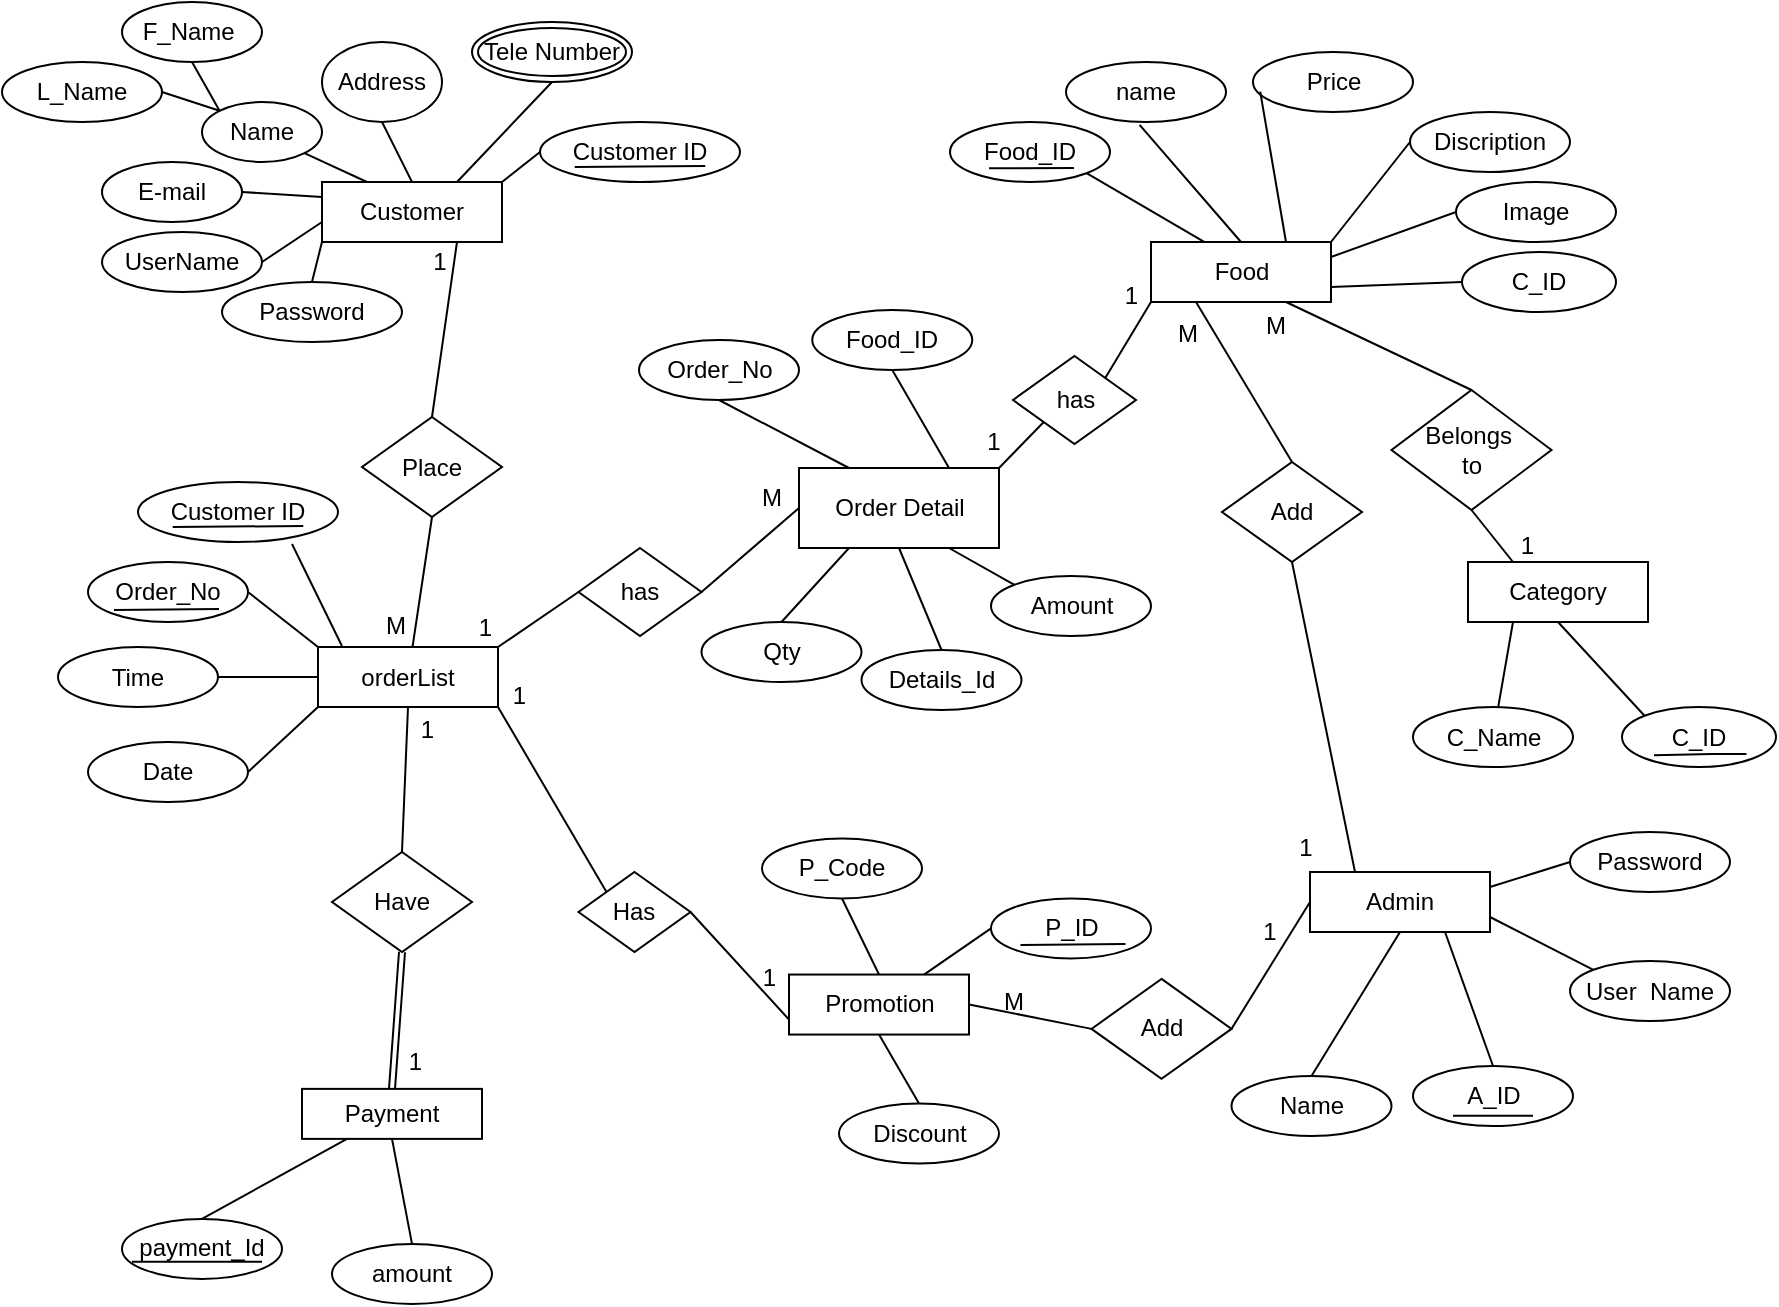 <mxfile version="17.5.0" type="device"><diagram id="ZLhoDqqUeQJkTKS0x5Rk" name="Page-1"><mxGraphModel dx="719" dy="328" grid="1" gridSize="10" guides="1" tooltips="1" connect="1" arrows="1" fold="1" page="1" pageScale="1" pageWidth="827" pageHeight="1169" math="0" shadow="0"><root><mxCell id="0"/><mxCell id="1" parent="0"/><mxCell id="eS0ACaMmGC2ROSNSHs2Z-1" value="Customer" style="rounded=0;whiteSpace=wrap;html=1;" parent="1" vertex="1"><mxGeometry x="180" y="153" width="90" height="30" as="geometry"/></mxCell><mxCell id="eS0ACaMmGC2ROSNSHs2Z-2" value="Food" style="rounded=0;whiteSpace=wrap;html=1;" parent="1" vertex="1"><mxGeometry x="594.5" y="183" width="90" height="30" as="geometry"/></mxCell><mxCell id="eS0ACaMmGC2ROSNSHs2Z-3" value="orderList" style="rounded=0;whiteSpace=wrap;html=1;" parent="1" vertex="1"><mxGeometry x="178" y="385.5" width="90" height="30" as="geometry"/></mxCell><mxCell id="eS0ACaMmGC2ROSNSHs2Z-4" value="Admin" style="rounded=0;whiteSpace=wrap;html=1;" parent="1" vertex="1"><mxGeometry x="674" y="498" width="90" height="30" as="geometry"/></mxCell><mxCell id="eS0ACaMmGC2ROSNSHs2Z-8" value="Payment" style="rounded=0;whiteSpace=wrap;html=1;" parent="1" vertex="1"><mxGeometry x="170" y="606.44" width="90" height="25" as="geometry"/></mxCell><mxCell id="eS0ACaMmGC2ROSNSHs2Z-9" value="Promotion" style="rounded=0;whiteSpace=wrap;html=1;" parent="1" vertex="1"><mxGeometry x="413.5" y="549.28" width="90" height="30" as="geometry"/></mxCell><mxCell id="eS0ACaMmGC2ROSNSHs2Z-10" value="Name" style="ellipse;whiteSpace=wrap;html=1;" parent="1" vertex="1"><mxGeometry x="120" y="113" width="60" height="30" as="geometry"/></mxCell><mxCell id="eS0ACaMmGC2ROSNSHs2Z-12" value="F_Name&amp;nbsp;" style="ellipse;whiteSpace=wrap;html=1;" parent="1" vertex="1"><mxGeometry x="80" y="63" width="70" height="30" as="geometry"/></mxCell><mxCell id="eS0ACaMmGC2ROSNSHs2Z-13" value="L_Name" style="ellipse;whiteSpace=wrap;html=1;" parent="1" vertex="1"><mxGeometry x="20" y="93" width="80" height="30" as="geometry"/></mxCell><mxCell id="eS0ACaMmGC2ROSNSHs2Z-15" value="Address" style="ellipse;whiteSpace=wrap;html=1;" parent="1" vertex="1"><mxGeometry x="180" y="83" width="60" height="40" as="geometry"/></mxCell><mxCell id="eS0ACaMmGC2ROSNSHs2Z-16" value="Customer ID" style="ellipse;whiteSpace=wrap;html=1;" parent="1" vertex="1"><mxGeometry x="289" y="123" width="100" height="30" as="geometry"/></mxCell><mxCell id="eS0ACaMmGC2ROSNSHs2Z-17" value="Password&lt;span style=&quot;color: rgba(0 , 0 , 0 , 0) ; font-family: monospace ; font-size: 0px&quot;&gt;%3CmxGraphModel%3E%3Croot%3E%3CmxCell%20id%3D%220%22%2F%3E%3CmxCell%20id%3D%221%22%20parent%3D%220%22%2F%3E%3CmxCell%20id%3D%222%22%20value%3D%22%22%20style%3D%22ellipse%3BwhiteSpace%3Dwrap%3Bhtml%3D1%3B%22%20vertex%3D%221%22%20parent%3D%221%22%3E%3CmxGeometry%20x%3D%22350%22%20y%3D%2290%22%20width%3D%22120%22%20height%3D%2280%22%20as%3D%22geometry%22%2F%3E%3C%2FmxCell%3E%3C%2Froot%3E%3C%2FmxGraphModel%3E&lt;/span&gt;&lt;span style=&quot;color: rgba(0 , 0 , 0 , 0) ; font-family: monospace ; font-size: 0px&quot;&gt;%3CmxGraphModel%3E%3Croot%3E%3CmxCell%20id%3D%220%22%2F%3E%3CmxCell%20id%3D%221%22%20parent%3D%220%22%2F%3E%3CmxCell%20id%3D%222%22%20value%3D%22%22%20style%3D%22ellipse%3BwhiteSpace%3Dwrap%3Bhtml%3D1%3B%22%20vertex%3D%221%22%20parent%3D%221%22%3E%3CmxGeometry%20x%3D%22350%22%20y%3D%2290%22%20width%3D%22120%22%20height%3D%2280%22%20as%3D%22geometry%22%2F%3E%3C%2FmxCell%3E%3C%2Froot%3E%3C%2FmxGraphModel%3E&lt;/span&gt;" style="ellipse;whiteSpace=wrap;html=1;" parent="1" vertex="1"><mxGeometry x="130" y="203" width="90" height="30" as="geometry"/></mxCell><mxCell id="eS0ACaMmGC2ROSNSHs2Z-18" value="UserName" style="ellipse;whiteSpace=wrap;html=1;" parent="1" vertex="1"><mxGeometry x="70" y="178" width="80" height="30" as="geometry"/></mxCell><mxCell id="eS0ACaMmGC2ROSNSHs2Z-19" value="E-mail" style="ellipse;whiteSpace=wrap;html=1;" parent="1" vertex="1"><mxGeometry x="70" y="143" width="70" height="30" as="geometry"/></mxCell><mxCell id="eS0ACaMmGC2ROSNSHs2Z-20" value="Order_No" style="ellipse;whiteSpace=wrap;html=1;" parent="1" vertex="1"><mxGeometry x="63" y="343" width="80" height="30" as="geometry"/></mxCell><mxCell id="eS0ACaMmGC2ROSNSHs2Z-22" value="Time" style="ellipse;whiteSpace=wrap;html=1;" parent="1" vertex="1"><mxGeometry x="48" y="385.5" width="80" height="30" as="geometry"/></mxCell><mxCell id="eS0ACaMmGC2ROSNSHs2Z-23" value="Date" style="ellipse;whiteSpace=wrap;html=1;" parent="1" vertex="1"><mxGeometry x="63" y="433" width="80" height="30" as="geometry"/></mxCell><mxCell id="eS0ACaMmGC2ROSNSHs2Z-24" value="Food_ID" style="ellipse;whiteSpace=wrap;html=1;" parent="1" vertex="1"><mxGeometry x="494" y="123" width="80" height="30" as="geometry"/></mxCell><mxCell id="eS0ACaMmGC2ROSNSHs2Z-26" value="name" style="ellipse;whiteSpace=wrap;html=1;" parent="1" vertex="1"><mxGeometry x="552" y="93" width="80" height="30" as="geometry"/></mxCell><mxCell id="eS0ACaMmGC2ROSNSHs2Z-28" value="Price" style="ellipse;whiteSpace=wrap;html=1;" parent="1" vertex="1"><mxGeometry x="645.5" y="88" width="80" height="30" as="geometry"/></mxCell><mxCell id="eS0ACaMmGC2ROSNSHs2Z-29" value="Discription" style="ellipse;whiteSpace=wrap;html=1;" parent="1" vertex="1"><mxGeometry x="724" y="118" width="80" height="30" as="geometry"/></mxCell><mxCell id="eS0ACaMmGC2ROSNSHs2Z-31" value="Category" style="rounded=0;whiteSpace=wrap;html=1;" parent="1" vertex="1"><mxGeometry x="753" y="343" width="90" height="30" as="geometry"/></mxCell><mxCell id="eS0ACaMmGC2ROSNSHs2Z-32" value="C_ID" style="ellipse;whiteSpace=wrap;html=1;" parent="1" vertex="1"><mxGeometry x="830" y="415.5" width="77" height="30" as="geometry"/></mxCell><mxCell id="eS0ACaMmGC2ROSNSHs2Z-33" value="C_Name" style="ellipse;whiteSpace=wrap;html=1;" parent="1" vertex="1"><mxGeometry x="725.5" y="415.5" width="80" height="30" as="geometry"/></mxCell><mxCell id="eS0ACaMmGC2ROSNSHs2Z-34" value="User&amp;nbsp; Name" style="ellipse;whiteSpace=wrap;html=1;" parent="1" vertex="1"><mxGeometry x="804" y="542.5" width="80" height="30" as="geometry"/></mxCell><mxCell id="eS0ACaMmGC2ROSNSHs2Z-35" value="Password" style="ellipse;whiteSpace=wrap;html=1;" parent="1" vertex="1"><mxGeometry x="804" y="478" width="80" height="30" as="geometry"/></mxCell><mxCell id="eS0ACaMmGC2ROSNSHs2Z-37" value="payment_Id" style="ellipse;whiteSpace=wrap;html=1;" parent="1" vertex="1"><mxGeometry x="80" y="671.44" width="80" height="30" as="geometry"/></mxCell><mxCell id="eS0ACaMmGC2ROSNSHs2Z-38" value="amount" style="ellipse;whiteSpace=wrap;html=1;" parent="1" vertex="1"><mxGeometry x="185" y="683.94" width="80" height="30" as="geometry"/></mxCell><mxCell id="eS0ACaMmGC2ROSNSHs2Z-40" value="" style="endArrow=none;html=1;rounded=0;entryX=0.5;entryY=1;entryDx=0;entryDy=0;exitX=0;exitY=0;exitDx=0;exitDy=0;" parent="1" source="eS0ACaMmGC2ROSNSHs2Z-10" target="eS0ACaMmGC2ROSNSHs2Z-12" edge="1"><mxGeometry width="50" height="50" relative="1" as="geometry"><mxPoint x="240" y="233" as="sourcePoint"/><mxPoint x="290" y="183" as="targetPoint"/></mxGeometry></mxCell><mxCell id="eS0ACaMmGC2ROSNSHs2Z-41" value="" style="endArrow=none;html=1;rounded=0;exitX=1;exitY=0.5;exitDx=0;exitDy=0;entryX=0;entryY=0;entryDx=0;entryDy=0;" parent="1" source="eS0ACaMmGC2ROSNSHs2Z-13" target="eS0ACaMmGC2ROSNSHs2Z-10" edge="1"><mxGeometry width="50" height="50" relative="1" as="geometry"><mxPoint x="200" y="203" as="sourcePoint"/><mxPoint x="250" y="153" as="targetPoint"/></mxGeometry></mxCell><mxCell id="eS0ACaMmGC2ROSNSHs2Z-42" value="" style="endArrow=none;html=1;rounded=0;entryX=0.5;entryY=1;entryDx=0;entryDy=0;exitX=0.5;exitY=0;exitDx=0;exitDy=0;" parent="1" source="eS0ACaMmGC2ROSNSHs2Z-1" target="eS0ACaMmGC2ROSNSHs2Z-15" edge="1"><mxGeometry width="50" height="50" relative="1" as="geometry"><mxPoint x="200" y="203" as="sourcePoint"/><mxPoint x="250" y="153" as="targetPoint"/></mxGeometry></mxCell><mxCell id="eS0ACaMmGC2ROSNSHs2Z-43" value="" style="endArrow=none;html=1;rounded=0;entryX=1;entryY=1;entryDx=0;entryDy=0;exitX=0.25;exitY=0;exitDx=0;exitDy=0;" parent="1" source="eS0ACaMmGC2ROSNSHs2Z-1" target="eS0ACaMmGC2ROSNSHs2Z-10" edge="1"><mxGeometry width="50" height="50" relative="1" as="geometry"><mxPoint x="235" y="163" as="sourcePoint"/><mxPoint x="235" y="133" as="targetPoint"/></mxGeometry></mxCell><mxCell id="eS0ACaMmGC2ROSNSHs2Z-44" value="" style="endArrow=none;html=1;rounded=0;entryX=0;entryY=0.25;entryDx=0;entryDy=0;exitX=1;exitY=0.5;exitDx=0;exitDy=0;" parent="1" source="eS0ACaMmGC2ROSNSHs2Z-19" target="eS0ACaMmGC2ROSNSHs2Z-1" edge="1"><mxGeometry width="50" height="50" relative="1" as="geometry"><mxPoint x="245" y="173" as="sourcePoint"/><mxPoint x="245" y="143" as="targetPoint"/></mxGeometry></mxCell><mxCell id="eS0ACaMmGC2ROSNSHs2Z-45" value="" style="endArrow=none;html=1;rounded=0;entryX=0;entryY=0.667;entryDx=0;entryDy=0;exitX=1;exitY=0.5;exitDx=0;exitDy=0;entryPerimeter=0;" parent="1" source="eS0ACaMmGC2ROSNSHs2Z-18" target="eS0ACaMmGC2ROSNSHs2Z-1" edge="1"><mxGeometry width="50" height="50" relative="1" as="geometry"><mxPoint x="255" y="183" as="sourcePoint"/><mxPoint x="255" y="153" as="targetPoint"/></mxGeometry></mxCell><mxCell id="eS0ACaMmGC2ROSNSHs2Z-46" value="" style="endArrow=none;html=1;rounded=0;entryX=0;entryY=1;entryDx=0;entryDy=0;exitX=0.5;exitY=0;exitDx=0;exitDy=0;" parent="1" source="eS0ACaMmGC2ROSNSHs2Z-17" target="eS0ACaMmGC2ROSNSHs2Z-1" edge="1"><mxGeometry width="50" height="50" relative="1" as="geometry"><mxPoint x="265" y="193" as="sourcePoint"/><mxPoint x="265" y="163" as="targetPoint"/></mxGeometry></mxCell><mxCell id="eS0ACaMmGC2ROSNSHs2Z-47" value="" style="endArrow=none;html=1;rounded=0;entryX=0.75;entryY=0;entryDx=0;entryDy=0;exitX=0.5;exitY=1;exitDx=0;exitDy=0;" parent="1" source="5l6eFjLituH-SfcY4c23-1" target="eS0ACaMmGC2ROSNSHs2Z-1" edge="1"><mxGeometry width="50" height="50" relative="1" as="geometry"><mxPoint x="261.467" y="118.512" as="sourcePoint"/><mxPoint x="275" y="173" as="targetPoint"/></mxGeometry></mxCell><mxCell id="eS0ACaMmGC2ROSNSHs2Z-48" value="" style="endArrow=none;html=1;rounded=0;entryX=0;entryY=0.5;entryDx=0;entryDy=0;exitX=1;exitY=0;exitDx=0;exitDy=0;" parent="1" source="eS0ACaMmGC2ROSNSHs2Z-1" target="eS0ACaMmGC2ROSNSHs2Z-16" edge="1"><mxGeometry width="50" height="50" relative="1" as="geometry"><mxPoint x="285" y="213" as="sourcePoint"/><mxPoint x="285" y="183" as="targetPoint"/></mxGeometry></mxCell><mxCell id="eS0ACaMmGC2ROSNSHs2Z-50" value="" style="endArrow=none;html=1;rounded=0;entryX=1;entryY=1;entryDx=0;entryDy=0;exitX=0.3;exitY=0.007;exitDx=0;exitDy=0;exitPerimeter=0;" parent="1" source="eS0ACaMmGC2ROSNSHs2Z-2" target="eS0ACaMmGC2ROSNSHs2Z-24" edge="1"><mxGeometry width="50" height="50" relative="1" as="geometry"><mxPoint x="603" y="233" as="sourcePoint"/><mxPoint x="653" y="183" as="targetPoint"/></mxGeometry></mxCell><mxCell id="eS0ACaMmGC2ROSNSHs2Z-51" value="" style="endArrow=none;html=1;rounded=0;entryX=0.46;entryY=1.047;entryDx=0;entryDy=0;entryPerimeter=0;exitX=0.5;exitY=0;exitDx=0;exitDy=0;" parent="1" source="eS0ACaMmGC2ROSNSHs2Z-2" target="eS0ACaMmGC2ROSNSHs2Z-26" edge="1"><mxGeometry width="50" height="50" relative="1" as="geometry"><mxPoint x="688.931" y="183" as="sourcePoint"/><mxPoint x="651.473" y="153.535" as="targetPoint"/></mxGeometry></mxCell><mxCell id="eS0ACaMmGC2ROSNSHs2Z-52" value="" style="endArrow=none;html=1;rounded=0;entryX=0.045;entryY=0.66;entryDx=0;entryDy=0;entryPerimeter=0;exitX=0.75;exitY=0;exitDx=0;exitDy=0;" parent="1" source="eS0ACaMmGC2ROSNSHs2Z-2" target="eS0ACaMmGC2ROSNSHs2Z-28" edge="1"><mxGeometry width="50" height="50" relative="1" as="geometry"><mxPoint x="698.931" y="193" as="sourcePoint"/><mxPoint x="661.473" y="163.535" as="targetPoint"/></mxGeometry></mxCell><mxCell id="eS0ACaMmGC2ROSNSHs2Z-53" value="" style="endArrow=none;html=1;rounded=0;entryX=0;entryY=0.5;entryDx=0;entryDy=0;exitX=1;exitY=0;exitDx=0;exitDy=0;" parent="1" source="eS0ACaMmGC2ROSNSHs2Z-2" target="eS0ACaMmGC2ROSNSHs2Z-29" edge="1"><mxGeometry width="50" height="50" relative="1" as="geometry"><mxPoint x="708.931" y="203" as="sourcePoint"/><mxPoint x="671.473" y="173.535" as="targetPoint"/></mxGeometry></mxCell><mxCell id="eS0ACaMmGC2ROSNSHs2Z-54" value="" style="endArrow=none;html=1;rounded=0;exitX=0.25;exitY=1;exitDx=0;exitDy=0;" parent="1" source="eS0ACaMmGC2ROSNSHs2Z-31" target="eS0ACaMmGC2ROSNSHs2Z-33" edge="1"><mxGeometry width="50" height="50" relative="1" as="geometry"><mxPoint x="670.931" y="292" as="sourcePoint"/><mxPoint x="633.473" y="262.535" as="targetPoint"/></mxGeometry></mxCell><mxCell id="eS0ACaMmGC2ROSNSHs2Z-55" value="" style="endArrow=none;html=1;rounded=0;entryX=0;entryY=0;entryDx=0;entryDy=0;exitX=0.5;exitY=1;exitDx=0;exitDy=0;" parent="1" source="eS0ACaMmGC2ROSNSHs2Z-31" target="eS0ACaMmGC2ROSNSHs2Z-32" edge="1"><mxGeometry width="50" height="50" relative="1" as="geometry"><mxPoint x="680.931" y="302" as="sourcePoint"/><mxPoint x="643.473" y="272.535" as="targetPoint"/></mxGeometry></mxCell><mxCell id="eS0ACaMmGC2ROSNSHs2Z-56" value="" style="endArrow=none;html=1;rounded=0;exitX=1;exitY=0.5;exitDx=0;exitDy=0;entryX=0;entryY=0;entryDx=0;entryDy=0;" parent="1" source="eS0ACaMmGC2ROSNSHs2Z-20" target="eS0ACaMmGC2ROSNSHs2Z-3" edge="1"><mxGeometry width="50" height="50" relative="1" as="geometry"><mxPoint x="373" y="513" as="sourcePoint"/><mxPoint x="423" y="463" as="targetPoint"/></mxGeometry></mxCell><mxCell id="eS0ACaMmGC2ROSNSHs2Z-57" value="" style="endArrow=none;html=1;rounded=0;exitX=1;exitY=0.5;exitDx=0;exitDy=0;entryX=0;entryY=0.5;entryDx=0;entryDy=0;" parent="1" source="eS0ACaMmGC2ROSNSHs2Z-22" target="eS0ACaMmGC2ROSNSHs2Z-3" edge="1"><mxGeometry width="50" height="50" relative="1" as="geometry"><mxPoint x="373" y="513" as="sourcePoint"/><mxPoint x="423" y="463" as="targetPoint"/></mxGeometry></mxCell><mxCell id="eS0ACaMmGC2ROSNSHs2Z-59" value="" style="endArrow=none;html=1;rounded=0;exitX=1;exitY=0.5;exitDx=0;exitDy=0;entryX=0;entryY=1;entryDx=0;entryDy=0;" parent="1" source="eS0ACaMmGC2ROSNSHs2Z-23" target="eS0ACaMmGC2ROSNSHs2Z-3" edge="1"><mxGeometry width="50" height="50" relative="1" as="geometry"><mxPoint x="373" y="513" as="sourcePoint"/><mxPoint x="423" y="463" as="targetPoint"/></mxGeometry></mxCell><mxCell id="eS0ACaMmGC2ROSNSHs2Z-60" value="" style="endArrow=none;html=1;rounded=0;entryX=1;entryY=0.75;entryDx=0;entryDy=0;exitX=0;exitY=0;exitDx=0;exitDy=0;" parent="1" source="eS0ACaMmGC2ROSNSHs2Z-34" target="eS0ACaMmGC2ROSNSHs2Z-4" edge="1"><mxGeometry width="50" height="50" relative="1" as="geometry"><mxPoint x="554" y="579" as="sourcePoint"/><mxPoint x="604" y="529" as="targetPoint"/></mxGeometry></mxCell><mxCell id="eS0ACaMmGC2ROSNSHs2Z-61" value="" style="endArrow=none;html=1;rounded=0;entryX=1;entryY=0.25;entryDx=0;entryDy=0;exitX=0;exitY=0.5;exitDx=0;exitDy=0;" parent="1" source="eS0ACaMmGC2ROSNSHs2Z-35" target="eS0ACaMmGC2ROSNSHs2Z-4" edge="1"><mxGeometry width="50" height="50" relative="1" as="geometry"><mxPoint x="554" y="579" as="sourcePoint"/><mxPoint x="604" y="529" as="targetPoint"/></mxGeometry></mxCell><mxCell id="eS0ACaMmGC2ROSNSHs2Z-65" value="" style="endArrow=none;html=1;rounded=0;exitX=0.5;exitY=0;exitDx=0;exitDy=0;entryX=0.25;entryY=1;entryDx=0;entryDy=0;" parent="1" source="eS0ACaMmGC2ROSNSHs2Z-37" target="eS0ACaMmGC2ROSNSHs2Z-8" edge="1"><mxGeometry width="50" height="50" relative="1" as="geometry"><mxPoint x="400" y="603.94" as="sourcePoint"/><mxPoint x="450" y="553.94" as="targetPoint"/></mxGeometry></mxCell><mxCell id="eS0ACaMmGC2ROSNSHs2Z-66" value="" style="endArrow=none;html=1;rounded=0;exitX=0.5;exitY=0;exitDx=0;exitDy=0;entryX=0.5;entryY=1;entryDx=0;entryDy=0;" parent="1" source="eS0ACaMmGC2ROSNSHs2Z-38" target="eS0ACaMmGC2ROSNSHs2Z-8" edge="1"><mxGeometry width="50" height="50" relative="1" as="geometry"><mxPoint x="400" y="603.94" as="sourcePoint"/><mxPoint x="450" y="553.94" as="targetPoint"/></mxGeometry></mxCell><mxCell id="eS0ACaMmGC2ROSNSHs2Z-69" value="Place" style="rhombus;whiteSpace=wrap;html=1;" parent="1" vertex="1"><mxGeometry x="200" y="270.5" width="70" height="50" as="geometry"/></mxCell><mxCell id="eS0ACaMmGC2ROSNSHs2Z-70" value="Have" style="rhombus;whiteSpace=wrap;html=1;" parent="1" vertex="1"><mxGeometry x="185" y="488" width="70" height="50" as="geometry"/></mxCell><mxCell id="eS0ACaMmGC2ROSNSHs2Z-73" value="" style="endArrow=none;html=1;rounded=0;entryX=0.75;entryY=1;entryDx=0;entryDy=0;exitX=0.5;exitY=0;exitDx=0;exitDy=0;" parent="1" source="eS0ACaMmGC2ROSNSHs2Z-69" target="eS0ACaMmGC2ROSNSHs2Z-1" edge="1"><mxGeometry width="50" height="50" relative="1" as="geometry"><mxPoint x="343" y="423" as="sourcePoint"/><mxPoint x="393" y="373" as="targetPoint"/></mxGeometry></mxCell><mxCell id="eS0ACaMmGC2ROSNSHs2Z-74" value="" style="endArrow=none;html=1;rounded=0;entryX=0.5;entryY=1;entryDx=0;entryDy=0;" parent="1" source="eS0ACaMmGC2ROSNSHs2Z-3" target="eS0ACaMmGC2ROSNSHs2Z-69" edge="1"><mxGeometry width="50" height="50" relative="1" as="geometry"><mxPoint x="303" y="473" as="sourcePoint"/><mxPoint x="353" y="423" as="targetPoint"/></mxGeometry></mxCell><mxCell id="eS0ACaMmGC2ROSNSHs2Z-76" value="" style="endArrow=none;html=1;rounded=0;entryX=0.5;entryY=1;entryDx=0;entryDy=0;exitX=0.5;exitY=0;exitDx=0;exitDy=0;" parent="1" source="eS0ACaMmGC2ROSNSHs2Z-70" target="eS0ACaMmGC2ROSNSHs2Z-3" edge="1"><mxGeometry width="50" height="50" relative="1" as="geometry"><mxPoint x="348" y="523" as="sourcePoint"/><mxPoint x="253" y="623" as="targetPoint"/></mxGeometry></mxCell><mxCell id="eS0ACaMmGC2ROSNSHs2Z-78" value="has" style="rhombus;whiteSpace=wrap;html=1;" parent="1" vertex="1"><mxGeometry x="525.5" y="240" width="61.5" height="44" as="geometry"/></mxCell><mxCell id="eS0ACaMmGC2ROSNSHs2Z-79" value="" style="endArrow=none;html=1;rounded=0;entryX=0;entryY=0.5;entryDx=0;entryDy=0;exitX=1;exitY=0;exitDx=0;exitDy=0;" parent="1" source="eS0ACaMmGC2ROSNSHs2Z-3" target="w3Gd0XIcOe078tEpP2IS-7" edge="1"><mxGeometry width="50" height="50" relative="1" as="geometry"><mxPoint x="343" y="413" as="sourcePoint"/><mxPoint x="393" y="363" as="targetPoint"/></mxGeometry></mxCell><mxCell id="eS0ACaMmGC2ROSNSHs2Z-80" value="" style="endArrow=none;html=1;rounded=0;entryX=0;entryY=1;entryDx=0;entryDy=0;exitX=1;exitY=0;exitDx=0;exitDy=0;" parent="1" source="eS0ACaMmGC2ROSNSHs2Z-78" target="eS0ACaMmGC2ROSNSHs2Z-2" edge="1"><mxGeometry width="50" height="50" relative="1" as="geometry"><mxPoint x="343" y="413" as="sourcePoint"/><mxPoint x="393" y="363" as="targetPoint"/></mxGeometry></mxCell><mxCell id="eS0ACaMmGC2ROSNSHs2Z-81" value="Qty" style="ellipse;whiteSpace=wrap;html=1;" parent="1" vertex="1"><mxGeometry x="369.75" y="373" width="80" height="30" as="geometry"/></mxCell><mxCell id="eS0ACaMmGC2ROSNSHs2Z-82" value="Amount" style="ellipse;whiteSpace=wrap;html=1;" parent="1" vertex="1"><mxGeometry x="514.5" y="350" width="80" height="30" as="geometry"/></mxCell><mxCell id="eS0ACaMmGC2ROSNSHs2Z-83" value="" style="endArrow=none;html=1;rounded=0;entryX=0.25;entryY=1;entryDx=0;entryDy=0;exitX=0.5;exitY=0;exitDx=0;exitDy=0;" parent="1" source="eS0ACaMmGC2ROSNSHs2Z-81" target="w3Gd0XIcOe078tEpP2IS-24" edge="1"><mxGeometry width="50" height="50" relative="1" as="geometry"><mxPoint x="313" y="420.5" as="sourcePoint"/><mxPoint x="363" y="370.5" as="targetPoint"/></mxGeometry></mxCell><mxCell id="eS0ACaMmGC2ROSNSHs2Z-84" value="" style="endArrow=none;html=1;rounded=0;entryX=0.75;entryY=1;entryDx=0;entryDy=0;exitX=0;exitY=0;exitDx=0;exitDy=0;" parent="1" source="eS0ACaMmGC2ROSNSHs2Z-82" target="w3Gd0XIcOe078tEpP2IS-24" edge="1"><mxGeometry width="50" height="50" relative="1" as="geometry"><mxPoint x="313" y="420.5" as="sourcePoint"/><mxPoint x="363" y="370.5" as="targetPoint"/></mxGeometry></mxCell><mxCell id="eS0ACaMmGC2ROSNSHs2Z-85" style="edgeStyle=orthogonalEdgeStyle;rounded=0;orthogonalLoop=1;jettySize=auto;html=1;exitX=0.5;exitY=1;exitDx=0;exitDy=0;endArrow=none;endFill=0;" parent="1" source="eS0ACaMmGC2ROSNSHs2Z-32" target="eS0ACaMmGC2ROSNSHs2Z-32" edge="1"><mxGeometry relative="1" as="geometry"/></mxCell><mxCell id="eS0ACaMmGC2ROSNSHs2Z-87" value="Add" style="rhombus;whiteSpace=wrap;html=1;" parent="1" vertex="1"><mxGeometry x="630" y="293" width="70" height="50" as="geometry"/></mxCell><mxCell id="eS0ACaMmGC2ROSNSHs2Z-88" value="" style="endArrow=none;html=1;rounded=0;entryX=0.5;entryY=1;entryDx=0;entryDy=0;exitX=0.25;exitY=0;exitDx=0;exitDy=0;" parent="1" source="eS0ACaMmGC2ROSNSHs2Z-4" target="eS0ACaMmGC2ROSNSHs2Z-87" edge="1"><mxGeometry width="50" height="50" relative="1" as="geometry"><mxPoint x="633" y="413" as="sourcePoint"/><mxPoint x="683" y="363" as="targetPoint"/></mxGeometry></mxCell><mxCell id="eS0ACaMmGC2ROSNSHs2Z-90" value="" style="endArrow=none;html=1;rounded=0;entryX=0.25;entryY=1;entryDx=0;entryDy=0;exitX=0.5;exitY=0;exitDx=0;exitDy=0;" parent="1" source="eS0ACaMmGC2ROSNSHs2Z-87" target="eS0ACaMmGC2ROSNSHs2Z-2" edge="1"><mxGeometry width="50" height="50" relative="1" as="geometry"><mxPoint x="623" y="273" as="sourcePoint"/><mxPoint x="683" y="363" as="targetPoint"/></mxGeometry></mxCell><mxCell id="eS0ACaMmGC2ROSNSHs2Z-92" value="Belongs&amp;nbsp;&lt;br&gt;to" style="rhombus;whiteSpace=wrap;html=1;" parent="1" vertex="1"><mxGeometry x="714.75" y="257" width="80" height="60" as="geometry"/></mxCell><mxCell id="eS0ACaMmGC2ROSNSHs2Z-96" value="" style="endArrow=none;html=1;rounded=0;exitX=0.5;exitY=0;exitDx=0;exitDy=0;entryX=0.75;entryY=1;entryDx=0;entryDy=0;" parent="1" source="eS0ACaMmGC2ROSNSHs2Z-92" target="eS0ACaMmGC2ROSNSHs2Z-2" edge="1"><mxGeometry relative="1" as="geometry"><mxPoint x="583" y="383" as="sourcePoint"/><mxPoint x="643" y="263" as="targetPoint"/></mxGeometry></mxCell><mxCell id="eS0ACaMmGC2ROSNSHs2Z-97" value="M" style="resizable=0;html=1;align=right;verticalAlign=bottom;" parent="eS0ACaMmGC2ROSNSHs2Z-96" connectable="0" vertex="1"><mxGeometry x="1" relative="1" as="geometry"><mxPoint y="20" as="offset"/></mxGeometry></mxCell><mxCell id="eS0ACaMmGC2ROSNSHs2Z-100" value="" style="endArrow=none;html=1;rounded=0;entryX=0.25;entryY=0;entryDx=0;entryDy=0;exitX=0.5;exitY=1;exitDx=0;exitDy=0;" parent="1" source="eS0ACaMmGC2ROSNSHs2Z-92" target="eS0ACaMmGC2ROSNSHs2Z-31" edge="1"><mxGeometry relative="1" as="geometry"><mxPoint x="773" y="381" as="sourcePoint"/><mxPoint x="623" y="432" as="targetPoint"/></mxGeometry></mxCell><mxCell id="eS0ACaMmGC2ROSNSHs2Z-101" value="1" style="resizable=0;html=1;align=right;verticalAlign=bottom;" parent="eS0ACaMmGC2ROSNSHs2Z-100" connectable="0" vertex="1"><mxGeometry x="1" relative="1" as="geometry"><mxPoint x="11" as="offset"/></mxGeometry></mxCell><mxCell id="eS0ACaMmGC2ROSNSHs2Z-104" value="1" style="text;html=1;strokeColor=none;fillColor=none;align=center;verticalAlign=middle;whiteSpace=wrap;rounded=0;" parent="1" vertex="1"><mxGeometry x="662" y="473.5" width="20" height="24.5" as="geometry"/></mxCell><mxCell id="eS0ACaMmGC2ROSNSHs2Z-106" value="M" style="resizable=0;html=1;align=right;verticalAlign=bottom;" parent="1" connectable="0" vertex="1"><mxGeometry x="584.995" y="247.003" as="geometry"><mxPoint x="34" y="-10" as="offset"/></mxGeometry></mxCell><mxCell id="eS0ACaMmGC2ROSNSHs2Z-112" value="1" style="resizable=0;html=1;align=right;verticalAlign=bottom;" parent="1" connectable="0" vertex="1"><mxGeometry x="551.995" y="217.003" as="geometry"><mxPoint x="37" y="1" as="offset"/></mxGeometry></mxCell><mxCell id="eS0ACaMmGC2ROSNSHs2Z-113" value="1" style="text;html=1;strokeColor=none;fillColor=none;align=center;verticalAlign=middle;whiteSpace=wrap;rounded=0;" parent="1" vertex="1"><mxGeometry x="229" y="188" width="20" height="10" as="geometry"/></mxCell><mxCell id="eS0ACaMmGC2ROSNSHs2Z-114" value="Add" style="rhombus;whiteSpace=wrap;html=1;" parent="1" vertex="1"><mxGeometry x="564.75" y="551.44" width="70" height="50" as="geometry"/></mxCell><mxCell id="eS0ACaMmGC2ROSNSHs2Z-115" value="" style="endArrow=none;html=1;rounded=0;entryX=1;entryY=0.5;entryDx=0;entryDy=0;exitX=0;exitY=0.5;exitDx=0;exitDy=0;" parent="1" source="eS0ACaMmGC2ROSNSHs2Z-4" target="eS0ACaMmGC2ROSNSHs2Z-114" edge="1"><mxGeometry width="50" height="50" relative="1" as="geometry"><mxPoint x="636.5" y="525" as="sourcePoint"/><mxPoint x="631" y="566.06" as="targetPoint"/></mxGeometry></mxCell><mxCell id="eS0ACaMmGC2ROSNSHs2Z-116" value="" style="endArrow=none;html=1;rounded=0;entryX=1;entryY=0.5;entryDx=0;entryDy=0;exitX=0;exitY=0.5;exitDx=0;exitDy=0;" parent="1" source="eS0ACaMmGC2ROSNSHs2Z-114" target="eS0ACaMmGC2ROSNSHs2Z-9" edge="1"><mxGeometry width="50" height="50" relative="1" as="geometry"><mxPoint x="571.5" y="607.72" as="sourcePoint"/><mxPoint x="611" y="333.78" as="targetPoint"/></mxGeometry></mxCell><mxCell id="eS0ACaMmGC2ROSNSHs2Z-117" value="1" style="text;html=1;strokeColor=none;fillColor=none;align=center;verticalAlign=middle;whiteSpace=wrap;rounded=0;" parent="1" vertex="1"><mxGeometry x="644" y="522.5" width="20" height="10" as="geometry"/></mxCell><mxCell id="eS0ACaMmGC2ROSNSHs2Z-118" value="" style="resizable=0;html=1;align=right;verticalAlign=bottom;" parent="1" connectable="0" vertex="1"><mxGeometry x="598.995" y="253.003" as="geometry"><mxPoint x="-111" y="294" as="offset"/></mxGeometry></mxCell><mxCell id="eS0ACaMmGC2ROSNSHs2Z-122" value="&lt;div style=&quot;text-align: center&quot;&gt;&lt;span&gt;&lt;font face=&quot;helvetica&quot;&gt;M&lt;/font&gt;&lt;/span&gt;&lt;/div&gt;" style="text;whiteSpace=wrap;html=1;" parent="1" vertex="1"><mxGeometry x="518.5" y="549.28" width="30" height="30" as="geometry"/></mxCell><mxCell id="eS0ACaMmGC2ROSNSHs2Z-123" value="Has" style="rhombus;whiteSpace=wrap;html=1;" parent="1" vertex="1"><mxGeometry x="308.25" y="498" width="56" height="40" as="geometry"/></mxCell><mxCell id="eS0ACaMmGC2ROSNSHs2Z-124" value="" style="endArrow=none;html=1;rounded=0;entryX=1;entryY=1;entryDx=0;entryDy=0;exitX=0;exitY=0;exitDx=0;exitDy=0;" parent="1" source="eS0ACaMmGC2ROSNSHs2Z-123" target="eS0ACaMmGC2ROSNSHs2Z-3" edge="1"><mxGeometry relative="1" as="geometry"><mxPoint x="337" y="588.44" as="sourcePoint"/><mxPoint x="510" y="451.44" as="targetPoint"/></mxGeometry></mxCell><mxCell id="eS0ACaMmGC2ROSNSHs2Z-125" value="1" style="resizable=0;html=1;align=right;verticalAlign=bottom;" parent="eS0ACaMmGC2ROSNSHs2Z-124" connectable="0" vertex="1"><mxGeometry x="1" relative="1" as="geometry"><mxPoint x="14" y="3" as="offset"/></mxGeometry></mxCell><mxCell id="eS0ACaMmGC2ROSNSHs2Z-126" value="" style="endArrow=none;html=1;rounded=0;exitX=1;exitY=0.5;exitDx=0;exitDy=0;entryX=0;entryY=0.75;entryDx=0;entryDy=0;" parent="1" source="eS0ACaMmGC2ROSNSHs2Z-123" target="eS0ACaMmGC2ROSNSHs2Z-9" edge="1"><mxGeometry relative="1" as="geometry"><mxPoint x="365.5" y="599.28" as="sourcePoint"/><mxPoint x="420.5" y="622.72" as="targetPoint"/></mxGeometry></mxCell><mxCell id="eS0ACaMmGC2ROSNSHs2Z-127" value="1" style="resizable=0;html=1;align=right;verticalAlign=bottom;" parent="eS0ACaMmGC2ROSNSHs2Z-126" connectable="0" vertex="1"><mxGeometry x="1" relative="1" as="geometry"><mxPoint x="-6" y="-12" as="offset"/></mxGeometry></mxCell><mxCell id="eS0ACaMmGC2ROSNSHs2Z-129" value="1" style="resizable=0;html=1;align=right;verticalAlign=bottom;" parent="1" connectable="0" vertex="1"><mxGeometry x="300.004" y="425.442" as="geometry"><mxPoint x="-64" y="10" as="offset"/></mxGeometry></mxCell><mxCell id="eS0ACaMmGC2ROSNSHs2Z-130" value="1" style="resizable=0;html=1;align=right;verticalAlign=bottom;" parent="1" connectable="0" vertex="1"><mxGeometry x="230.004" y="601.442" as="geometry"/></mxCell><mxCell id="eS0ACaMmGC2ROSNSHs2Z-134" value="" style="endArrow=none;html=1;rounded=0;" parent="1" edge="1"><mxGeometry relative="1" as="geometry"><mxPoint x="85" y="692.91" as="sourcePoint"/><mxPoint x="150" y="692.91" as="targetPoint"/></mxGeometry></mxCell><mxCell id="eS0ACaMmGC2ROSNSHs2Z-135" value="" style="endArrow=none;html=1;rounded=0;" parent="1" edge="1"><mxGeometry relative="1" as="geometry"><mxPoint x="76" y="367" as="sourcePoint"/><mxPoint x="128.5" y="366.5" as="targetPoint"/></mxGeometry></mxCell><mxCell id="eS0ACaMmGC2ROSNSHs2Z-136" value="" style="endArrow=none;html=1;rounded=0;" parent="1" edge="1"><mxGeometry relative="1" as="geometry"><mxPoint x="306.37" y="145.5" as="sourcePoint"/><mxPoint x="371.62" y="145" as="targetPoint"/></mxGeometry></mxCell><mxCell id="eS0ACaMmGC2ROSNSHs2Z-137" value="" style="endArrow=none;html=1;rounded=0;" parent="1" edge="1"><mxGeometry relative="1" as="geometry"><mxPoint x="751" y="619.45" as="sourcePoint"/><mxPoint x="788" y="618.5" as="targetPoint"/></mxGeometry></mxCell><mxCell id="eS0ACaMmGC2ROSNSHs2Z-138" value="" style="endArrow=none;html=1;rounded=0;" parent="1" edge="1"><mxGeometry relative="1" as="geometry"><mxPoint x="846" y="439.66" as="sourcePoint"/><mxPoint x="892.25" y="439" as="targetPoint"/><Array as="points"><mxPoint x="875.25" y="439"/></Array></mxGeometry></mxCell><mxCell id="eS0ACaMmGC2ROSNSHs2Z-141" value="" style="endArrow=none;html=1;rounded=0;" parent="1" edge="1"><mxGeometry relative="1" as="geometry"><mxPoint x="513.5" y="146.16" as="sourcePoint"/><mxPoint x="556" y="146" as="targetPoint"/></mxGeometry></mxCell><mxCell id="eS0ACaMmGC2ROSNSHs2Z-142" value="P_Code" style="ellipse;whiteSpace=wrap;html=1;align=center;" parent="1" vertex="1"><mxGeometry x="400" y="481.22" width="80" height="30" as="geometry"/></mxCell><mxCell id="eS0ACaMmGC2ROSNSHs2Z-143" value="P_ID" style="ellipse;whiteSpace=wrap;html=1;align=center;" parent="1" vertex="1"><mxGeometry x="514.5" y="511.22" width="80" height="30" as="geometry"/></mxCell><mxCell id="eS0ACaMmGC2ROSNSHs2Z-145" value="" style="endArrow=none;html=1;rounded=0;" parent="1" edge="1"><mxGeometry relative="1" as="geometry"><mxPoint x="529.25" y="534.44" as="sourcePoint"/><mxPoint x="581.75" y="533.94" as="targetPoint"/></mxGeometry></mxCell><mxCell id="eS0ACaMmGC2ROSNSHs2Z-146" value="" style="endArrow=none;html=1;rounded=0;exitX=0.5;exitY=1;exitDx=0;exitDy=0;entryX=0.5;entryY=0;entryDx=0;entryDy=0;" parent="1" source="eS0ACaMmGC2ROSNSHs2Z-142" target="eS0ACaMmGC2ROSNSHs2Z-9" edge="1"><mxGeometry relative="1" as="geometry"><mxPoint x="348.5" y="613.78" as="sourcePoint"/><mxPoint x="508.5" y="613.78" as="targetPoint"/></mxGeometry></mxCell><mxCell id="eS0ACaMmGC2ROSNSHs2Z-147" value="" style="endArrow=none;html=1;rounded=0;entryX=0;entryY=0.5;entryDx=0;entryDy=0;exitX=0.75;exitY=0;exitDx=0;exitDy=0;" parent="1" source="eS0ACaMmGC2ROSNSHs2Z-9" target="eS0ACaMmGC2ROSNSHs2Z-143" edge="1"><mxGeometry relative="1" as="geometry"><mxPoint x="348.5" y="613.78" as="sourcePoint"/><mxPoint x="508.5" y="613.78" as="targetPoint"/></mxGeometry></mxCell><mxCell id="5l6eFjLituH-SfcY4c23-1" value="Tele Number" style="ellipse;shape=doubleEllipse;margin=3;whiteSpace=wrap;html=1;align=center;" parent="1" vertex="1"><mxGeometry x="255" y="73" width="80" height="30" as="geometry"/></mxCell><mxCell id="5l6eFjLituH-SfcY4c23-2" value="A_ID" style="ellipse;whiteSpace=wrap;html=1;" parent="1" vertex="1"><mxGeometry x="725.5" y="595" width="80" height="30" as="geometry"/></mxCell><mxCell id="5l6eFjLituH-SfcY4c23-3" value="" style="endArrow=none;html=1;rounded=0;exitX=0.75;exitY=1;exitDx=0;exitDy=0;entryX=0.5;entryY=0;entryDx=0;entryDy=0;" parent="1" source="eS0ACaMmGC2ROSNSHs2Z-4" target="5l6eFjLituH-SfcY4c23-2" edge="1"><mxGeometry width="50" height="50" relative="1" as="geometry"><mxPoint x="674" y="542.5" as="sourcePoint"/><mxPoint x="886.5" y="465" as="targetPoint"/></mxGeometry></mxCell><mxCell id="5l6eFjLituH-SfcY4c23-4" value="Name" style="ellipse;whiteSpace=wrap;html=1;" parent="1" vertex="1"><mxGeometry x="634.75" y="600" width="80" height="30" as="geometry"/></mxCell><mxCell id="5l6eFjLituH-SfcY4c23-5" value="" style="endArrow=none;html=1;rounded=0;exitX=0.5;exitY=1;exitDx=0;exitDy=0;entryX=0.5;entryY=0;entryDx=0;entryDy=0;" parent="1" source="eS0ACaMmGC2ROSNSHs2Z-4" target="5l6eFjLituH-SfcY4c23-4" edge="1"><mxGeometry width="50" height="50" relative="1" as="geometry"><mxPoint x="583.25" y="547.5" as="sourcePoint"/><mxPoint x="795.75" y="470" as="targetPoint"/></mxGeometry></mxCell><mxCell id="5l6eFjLituH-SfcY4c23-6" value="" style="endArrow=none;html=1;rounded=0;" parent="1" edge="1"><mxGeometry relative="1" as="geometry"><mxPoint x="745.5" y="619.92" as="sourcePoint"/><mxPoint x="785.5" y="619.92" as="targetPoint"/></mxGeometry></mxCell><mxCell id="XnR1trNNuZd0nZXkGnPx-2" value="&lt;div style=&quot;text-align: center&quot;&gt;&lt;span&gt;&lt;font face=&quot;helvetica&quot;&gt;M&lt;/font&gt;&lt;/span&gt;&lt;/div&gt;" style="text;whiteSpace=wrap;html=1;" parent="1" vertex="1"><mxGeometry x="210" y="360.5" width="30" height="30" as="geometry"/></mxCell><mxCell id="XnR1trNNuZd0nZXkGnPx-9" value="Discount" style="ellipse;whiteSpace=wrap;html=1;align=center;" parent="1" vertex="1"><mxGeometry x="438.5" y="613.78" width="80" height="30" as="geometry"/></mxCell><mxCell id="XnR1trNNuZd0nZXkGnPx-10" value="" style="endArrow=none;html=1;rounded=0;exitX=0.5;exitY=0;exitDx=0;exitDy=0;entryX=0.5;entryY=1;entryDx=0;entryDy=0;" parent="1" source="XnR1trNNuZd0nZXkGnPx-9" target="eS0ACaMmGC2ROSNSHs2Z-9" edge="1"><mxGeometry relative="1" as="geometry"><mxPoint x="364.5" y="726.84" as="sourcePoint"/><mxPoint x="474.5" y="662.34" as="targetPoint"/></mxGeometry></mxCell><mxCell id="VQbBB4Uqjb2Gzm1Lun1i-1" value="Image" style="ellipse;whiteSpace=wrap;html=1;" parent="1" vertex="1"><mxGeometry x="747" y="153" width="80" height="30" as="geometry"/></mxCell><mxCell id="VQbBB4Uqjb2Gzm1Lun1i-2" value="" style="endArrow=none;html=1;rounded=0;entryX=0;entryY=0.5;entryDx=0;entryDy=0;exitX=1;exitY=0.25;exitDx=0;exitDy=0;" parent="1" source="eS0ACaMmGC2ROSNSHs2Z-2" target="VQbBB4Uqjb2Gzm1Lun1i-1" edge="1"><mxGeometry width="50" height="50" relative="1" as="geometry"><mxPoint x="683.75" y="244.9" as="sourcePoint"/><mxPoint x="690.063" y="213.645" as="targetPoint"/></mxGeometry></mxCell><mxCell id="k6NtgieJ2AZiYRGM5O9g-1" value="" style="shape=link;html=1;rounded=0;width=3;exitX=0.5;exitY=0;exitDx=0;exitDy=0;entryX=0.5;entryY=1;entryDx=0;entryDy=0;" parent="1" source="eS0ACaMmGC2ROSNSHs2Z-8" target="eS0ACaMmGC2ROSNSHs2Z-70" edge="1"><mxGeometry width="100" relative="1" as="geometry"><mxPoint x="294" y="528.5" as="sourcePoint"/><mxPoint x="394" y="528.5" as="targetPoint"/></mxGeometry></mxCell><mxCell id="w3Gd0XIcOe078tEpP2IS-5" value="" style="endArrow=none;html=1;rounded=0;entryX=0;entryY=1;entryDx=0;entryDy=0;exitX=1;exitY=0;exitDx=0;exitDy=0;" parent="1" source="w3Gd0XIcOe078tEpP2IS-24" target="eS0ACaMmGC2ROSNSHs2Z-78" edge="1"><mxGeometry width="50" height="50" relative="1" as="geometry"><mxPoint x="540" y="360" as="sourcePoint"/><mxPoint x="590" y="310" as="targetPoint"/></mxGeometry></mxCell><mxCell id="w3Gd0XIcOe078tEpP2IS-7" value="has" style="rhombus;whiteSpace=wrap;html=1;" parent="1" vertex="1"><mxGeometry x="308.25" y="336" width="61.5" height="44" as="geometry"/></mxCell><mxCell id="w3Gd0XIcOe078tEpP2IS-8" value="" style="endArrow=none;html=1;rounded=0;entryX=0;entryY=0.5;entryDx=0;entryDy=0;exitX=1;exitY=0.5;exitDx=0;exitDy=0;" parent="1" source="w3Gd0XIcOe078tEpP2IS-7" target="w3Gd0XIcOe078tEpP2IS-24" edge="1"><mxGeometry width="50" height="50" relative="1" as="geometry"><mxPoint x="540" y="530" as="sourcePoint"/><mxPoint x="590" y="480" as="targetPoint"/></mxGeometry></mxCell><mxCell id="w3Gd0XIcOe078tEpP2IS-10" value="1" style="text;html=1;strokeColor=none;fillColor=none;align=center;verticalAlign=middle;whiteSpace=wrap;rounded=0;" parent="1" vertex="1"><mxGeometry x="505.5" y="270.5" width="20" height="24.5" as="geometry"/></mxCell><mxCell id="w3Gd0XIcOe078tEpP2IS-12" value="1" style="resizable=0;html=1;align=right;verticalAlign=bottom;" parent="1" connectable="0" vertex="1"><mxGeometry x="310.004" y="422.442" as="geometry"><mxPoint x="-45" y="-38" as="offset"/></mxGeometry></mxCell><mxCell id="w3Gd0XIcOe078tEpP2IS-13" value="M" style="resizable=0;html=1;align=right;verticalAlign=bottom;" parent="1" connectable="0" vertex="1"><mxGeometry x="573.995" y="232.003" as="geometry"><mxPoint x="-163" y="87" as="offset"/></mxGeometry></mxCell><mxCell id="w3Gd0XIcOe078tEpP2IS-20" value="Order_No" style="ellipse;whiteSpace=wrap;html=1;" parent="1" vertex="1"><mxGeometry x="338.5" y="232" width="80" height="30" as="geometry"/></mxCell><mxCell id="w3Gd0XIcOe078tEpP2IS-21" value="" style="endArrow=none;html=1;rounded=0;entryX=0.25;entryY=0;entryDx=0;entryDy=0;exitX=0.5;exitY=1;exitDx=0;exitDy=0;" parent="1" source="w3Gd0XIcOe078tEpP2IS-20" target="w3Gd0XIcOe078tEpP2IS-24" edge="1"><mxGeometry width="50" height="50" relative="1" as="geometry"><mxPoint x="293" y="283.5" as="sourcePoint"/><mxPoint x="415.25" y="143" as="targetPoint"/></mxGeometry></mxCell><mxCell id="w3Gd0XIcOe078tEpP2IS-22" value="Food_ID" style="ellipse;whiteSpace=wrap;html=1;" parent="1" vertex="1"><mxGeometry x="425.13" y="217" width="80" height="30" as="geometry"/></mxCell><mxCell id="w3Gd0XIcOe078tEpP2IS-23" value="" style="endArrow=none;html=1;rounded=0;entryX=0.75;entryY=0;entryDx=0;entryDy=0;exitX=0.5;exitY=1;exitDx=0;exitDy=0;" parent="1" source="w3Gd0XIcOe078tEpP2IS-22" target="w3Gd0XIcOe078tEpP2IS-24" edge="1"><mxGeometry width="50" height="50" relative="1" as="geometry"><mxPoint x="379.63" y="268.5" as="sourcePoint"/><mxPoint x="531.88" y="275" as="targetPoint"/></mxGeometry></mxCell><mxCell id="w3Gd0XIcOe078tEpP2IS-24" value="Order Detail" style="shape=ext;margin=3;double=0;whiteSpace=wrap;html=1;align=center;" parent="1" vertex="1"><mxGeometry x="418.5" y="296" width="100" height="40" as="geometry"/></mxCell><mxCell id="3vxh9y6aSu5lch2HOsOb-9" value="Customer ID" style="ellipse;whiteSpace=wrap;html=1;" vertex="1" parent="1"><mxGeometry x="88" y="303" width="100" height="30" as="geometry"/></mxCell><mxCell id="3vxh9y6aSu5lch2HOsOb-10" value="" style="endArrow=none;html=1;rounded=0;entryX=0.77;entryY=1.033;entryDx=0;entryDy=0;entryPerimeter=0;exitX=0.133;exitY=-0.017;exitDx=0;exitDy=0;exitPerimeter=0;" edge="1" parent="1" target="3vxh9y6aSu5lch2HOsOb-9" source="eS0ACaMmGC2ROSNSHs2Z-3"><mxGeometry width="50" height="50" relative="1" as="geometry"><mxPoint x="190" y="370" as="sourcePoint"/><mxPoint x="84" y="363" as="targetPoint"/></mxGeometry></mxCell><mxCell id="3vxh9y6aSu5lch2HOsOb-11" value="" style="endArrow=none;html=1;rounded=0;" edge="1" parent="1"><mxGeometry relative="1" as="geometry"><mxPoint x="105.37" y="325.5" as="sourcePoint"/><mxPoint x="170.62" y="325" as="targetPoint"/></mxGeometry></mxCell><mxCell id="3vxh9y6aSu5lch2HOsOb-12" value="C_ID" style="ellipse;whiteSpace=wrap;html=1;" vertex="1" parent="1"><mxGeometry x="750" y="188" width="77" height="30" as="geometry"/></mxCell><mxCell id="3vxh9y6aSu5lch2HOsOb-13" value="" style="endArrow=none;html=1;rounded=0;entryX=0;entryY=0.5;entryDx=0;entryDy=0;exitX=1;exitY=0.75;exitDx=0;exitDy=0;" edge="1" parent="1" source="eS0ACaMmGC2ROSNSHs2Z-2" target="3vxh9y6aSu5lch2HOsOb-12"><mxGeometry width="50" height="50" relative="1" as="geometry"><mxPoint x="590" y="280" as="sourcePoint"/><mxPoint x="640" y="230" as="targetPoint"/></mxGeometry></mxCell><mxCell id="3vxh9y6aSu5lch2HOsOb-15" value="Details_Id" style="ellipse;whiteSpace=wrap;html=1;" vertex="1" parent="1"><mxGeometry x="449.75" y="387" width="80" height="30" as="geometry"/></mxCell><mxCell id="3vxh9y6aSu5lch2HOsOb-16" value="" style="endArrow=none;html=1;rounded=0;entryX=0.5;entryY=1;entryDx=0;entryDy=0;exitX=0.5;exitY=0;exitDx=0;exitDy=0;" edge="1" parent="1" source="3vxh9y6aSu5lch2HOsOb-15" target="w3Gd0XIcOe078tEpP2IS-24"><mxGeometry width="50" height="50" relative="1" as="geometry"><mxPoint x="393" y="434.5" as="sourcePoint"/><mxPoint x="523.5" y="350" as="targetPoint"/></mxGeometry></mxCell></root></mxGraphModel></diagram></mxfile>